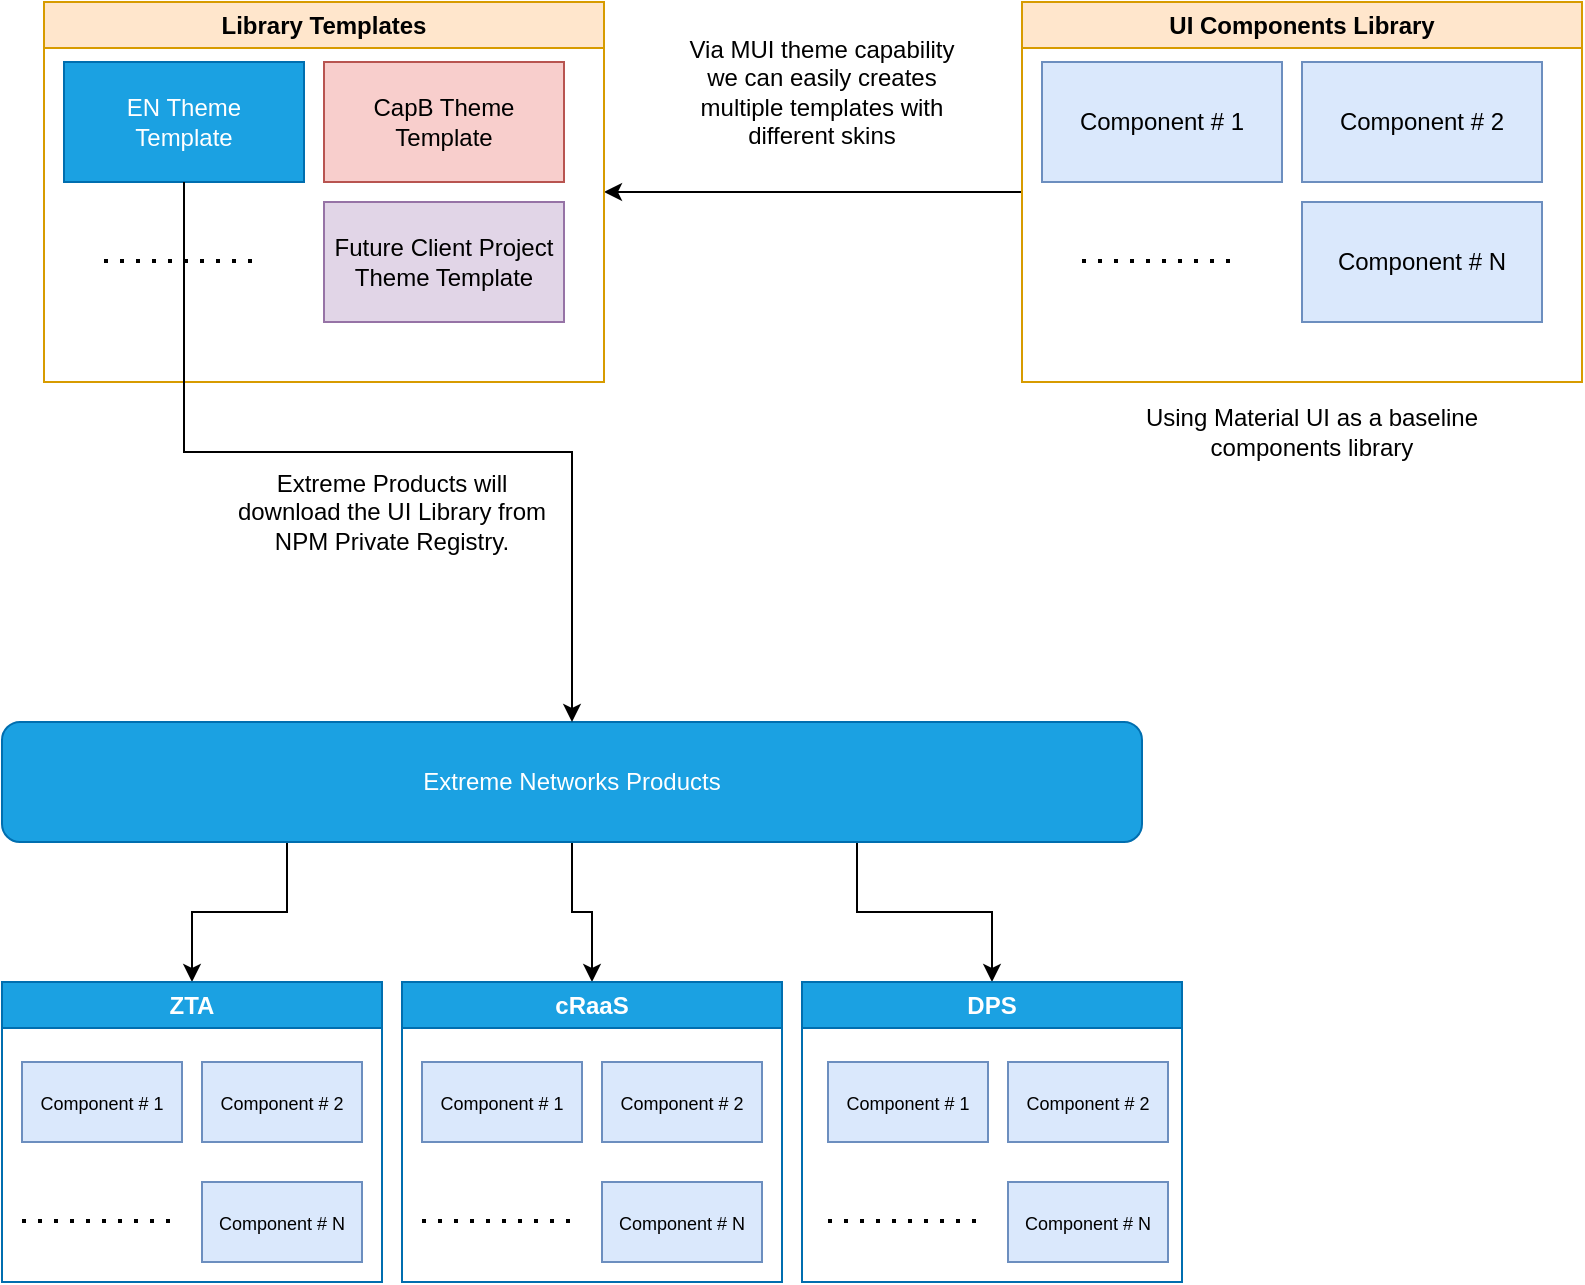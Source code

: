 <mxfile version="21.7.5" type="github">
  <diagram name="Page-1" id="vvhchziqqjNNTEIeycxj">
    <mxGraphModel dx="1434" dy="765" grid="1" gridSize="10" guides="1" tooltips="1" connect="1" arrows="1" fold="1" page="1" pageScale="1" pageWidth="850" pageHeight="1100" math="0" shadow="0">
      <root>
        <mxCell id="0" />
        <mxCell id="1" parent="0" />
        <mxCell id="3qhl_QbXnk2u3cBf2UUI-30" style="edgeStyle=orthogonalEdgeStyle;rounded=0;orthogonalLoop=1;jettySize=auto;html=1;entryX=1;entryY=0.5;entryDx=0;entryDy=0;" edge="1" parent="1" source="3qhl_QbXnk2u3cBf2UUI-2" target="3qhl_QbXnk2u3cBf2UUI-25">
          <mxGeometry relative="1" as="geometry" />
        </mxCell>
        <mxCell id="3qhl_QbXnk2u3cBf2UUI-2" value="UI Components Library" style="swimlane;whiteSpace=wrap;html=1;fillColor=#ffe6cc;strokeColor=#d79b00;" vertex="1" parent="1">
          <mxGeometry x="530" y="40" width="280" height="190" as="geometry" />
        </mxCell>
        <mxCell id="3qhl_QbXnk2u3cBf2UUI-3" value="Component # 1" style="rounded=0;whiteSpace=wrap;html=1;fillColor=#dae8fc;strokeColor=#6c8ebf;" vertex="1" parent="3qhl_QbXnk2u3cBf2UUI-2">
          <mxGeometry x="10" y="30" width="120" height="60" as="geometry" />
        </mxCell>
        <mxCell id="3qhl_QbXnk2u3cBf2UUI-6" value="Component # 2" style="rounded=0;whiteSpace=wrap;html=1;fillColor=#dae8fc;strokeColor=#6c8ebf;" vertex="1" parent="3qhl_QbXnk2u3cBf2UUI-2">
          <mxGeometry x="140" y="30" width="120" height="60" as="geometry" />
        </mxCell>
        <mxCell id="3qhl_QbXnk2u3cBf2UUI-5" value="Component # N" style="rounded=0;whiteSpace=wrap;html=1;fillColor=#dae8fc;strokeColor=#6c8ebf;" vertex="1" parent="3qhl_QbXnk2u3cBf2UUI-2">
          <mxGeometry x="140" y="100" width="120" height="60" as="geometry" />
        </mxCell>
        <mxCell id="3qhl_QbXnk2u3cBf2UUI-8" value="" style="endArrow=none;dashed=1;html=1;dashPattern=1 3;strokeWidth=2;rounded=0;" edge="1" parent="3qhl_QbXnk2u3cBf2UUI-2">
          <mxGeometry width="50" height="50" relative="1" as="geometry">
            <mxPoint x="30" y="129.5" as="sourcePoint" />
            <mxPoint x="110" y="129.5" as="targetPoint" />
            <Array as="points">
              <mxPoint x="70" y="129.5" />
            </Array>
          </mxGeometry>
        </mxCell>
        <mxCell id="3qhl_QbXnk2u3cBf2UUI-14" style="edgeStyle=orthogonalEdgeStyle;rounded=0;orthogonalLoop=1;jettySize=auto;html=1;exitX=0.25;exitY=1;exitDx=0;exitDy=0;entryX=0.5;entryY=0;entryDx=0;entryDy=0;" edge="1" parent="1" source="3qhl_QbXnk2u3cBf2UUI-10" target="3qhl_QbXnk2u3cBf2UUI-11">
          <mxGeometry relative="1" as="geometry" />
        </mxCell>
        <mxCell id="3qhl_QbXnk2u3cBf2UUI-15" style="edgeStyle=orthogonalEdgeStyle;rounded=0;orthogonalLoop=1;jettySize=auto;html=1;entryX=0.5;entryY=0;entryDx=0;entryDy=0;" edge="1" parent="1" source="3qhl_QbXnk2u3cBf2UUI-10" target="3qhl_QbXnk2u3cBf2UUI-12">
          <mxGeometry relative="1" as="geometry">
            <mxPoint x="345" y="520" as="targetPoint" />
          </mxGeometry>
        </mxCell>
        <mxCell id="3qhl_QbXnk2u3cBf2UUI-16" style="edgeStyle=orthogonalEdgeStyle;rounded=0;orthogonalLoop=1;jettySize=auto;html=1;exitX=0.75;exitY=1;exitDx=0;exitDy=0;entryX=0.5;entryY=0;entryDx=0;entryDy=0;" edge="1" parent="1" source="3qhl_QbXnk2u3cBf2UUI-10" target="3qhl_QbXnk2u3cBf2UUI-13">
          <mxGeometry relative="1" as="geometry" />
        </mxCell>
        <mxCell id="3qhl_QbXnk2u3cBf2UUI-10" value="Extreme Networks Products" style="rounded=1;whiteSpace=wrap;html=1;fillColor=#1ba1e2;strokeColor=#006EAF;fontColor=#ffffff;" vertex="1" parent="1">
          <mxGeometry x="20" y="400" width="570" height="60" as="geometry" />
        </mxCell>
        <mxCell id="3qhl_QbXnk2u3cBf2UUI-11" value="ZTA" style="swimlane;whiteSpace=wrap;html=1;fillColor=#1ba1e2;strokeColor=#006EAF;fontColor=#ffffff;" vertex="1" parent="1">
          <mxGeometry x="20" y="530" width="190" height="150" as="geometry" />
        </mxCell>
        <mxCell id="3qhl_QbXnk2u3cBf2UUI-12" value="cRaaS" style="swimlane;whiteSpace=wrap;html=1;fillColor=#1ba1e2;strokeColor=#006EAF;fontColor=#ffffff;" vertex="1" parent="1">
          <mxGeometry x="220" y="530" width="190" height="150" as="geometry" />
        </mxCell>
        <mxCell id="3qhl_QbXnk2u3cBf2UUI-13" value="DPS" style="swimlane;whiteSpace=wrap;html=1;fillColor=#1ba1e2;strokeColor=#006EAF;fontColor=#ffffff;" vertex="1" parent="1">
          <mxGeometry x="420" y="530" width="190" height="150" as="geometry" />
        </mxCell>
        <mxCell id="3qhl_QbXnk2u3cBf2UUI-25" value="Library Templates" style="swimlane;whiteSpace=wrap;html=1;fillColor=#ffe6cc;strokeColor=#d79b00;startSize=23;" vertex="1" parent="1">
          <mxGeometry x="41" y="40" width="280" height="190" as="geometry" />
        </mxCell>
        <mxCell id="3qhl_QbXnk2u3cBf2UUI-26" value="EN Theme &lt;br&gt;Template" style="rounded=0;whiteSpace=wrap;html=1;fillColor=#1ba1e2;strokeColor=#006EAF;fontColor=#ffffff;" vertex="1" parent="3qhl_QbXnk2u3cBf2UUI-25">
          <mxGeometry x="10" y="30" width="120" height="60" as="geometry" />
        </mxCell>
        <mxCell id="3qhl_QbXnk2u3cBf2UUI-27" value="CapB Theme Template" style="rounded=0;whiteSpace=wrap;html=1;fillColor=#f8cecc;strokeColor=#b85450;" vertex="1" parent="3qhl_QbXnk2u3cBf2UUI-25">
          <mxGeometry x="140" y="30" width="120" height="60" as="geometry" />
        </mxCell>
        <mxCell id="3qhl_QbXnk2u3cBf2UUI-28" value="Future Client Project Theme Template" style="rounded=0;whiteSpace=wrap;html=1;fillColor=#e1d5e7;strokeColor=#9673a6;" vertex="1" parent="3qhl_QbXnk2u3cBf2UUI-25">
          <mxGeometry x="140" y="100" width="120" height="60" as="geometry" />
        </mxCell>
        <mxCell id="3qhl_QbXnk2u3cBf2UUI-29" value="" style="endArrow=none;dashed=1;html=1;dashPattern=1 3;strokeWidth=2;rounded=0;" edge="1" parent="3qhl_QbXnk2u3cBf2UUI-25">
          <mxGeometry width="50" height="50" relative="1" as="geometry">
            <mxPoint x="30" y="129.5" as="sourcePoint" />
            <mxPoint x="110" y="129.5" as="targetPoint" />
            <Array as="points">
              <mxPoint x="70" y="129.5" />
            </Array>
          </mxGeometry>
        </mxCell>
        <mxCell id="3qhl_QbXnk2u3cBf2UUI-31" style="edgeStyle=orthogonalEdgeStyle;rounded=0;orthogonalLoop=1;jettySize=auto;html=1;" edge="1" parent="1" source="3qhl_QbXnk2u3cBf2UUI-26" target="3qhl_QbXnk2u3cBf2UUI-10">
          <mxGeometry relative="1" as="geometry" />
        </mxCell>
        <mxCell id="3qhl_QbXnk2u3cBf2UUI-33" value="Via MUI theme capability we can easily creates multiple templates with different skins" style="text;html=1;strokeColor=none;fillColor=none;align=center;verticalAlign=middle;whiteSpace=wrap;rounded=0;" vertex="1" parent="1">
          <mxGeometry x="360" y="70" width="140" height="30" as="geometry" />
        </mxCell>
        <mxCell id="3qhl_QbXnk2u3cBf2UUI-34" value="&lt;font style=&quot;font-size: 9px;&quot;&gt;Component # 1&lt;/font&gt;" style="rounded=0;whiteSpace=wrap;html=1;fillColor=#dae8fc;strokeColor=#6c8ebf;" vertex="1" parent="1">
          <mxGeometry x="30" y="570" width="80" height="40" as="geometry" />
        </mxCell>
        <mxCell id="3qhl_QbXnk2u3cBf2UUI-37" value="" style="endArrow=none;dashed=1;html=1;dashPattern=1 3;strokeWidth=2;rounded=0;" edge="1" parent="1">
          <mxGeometry width="50" height="50" relative="1" as="geometry">
            <mxPoint x="30" y="649.5" as="sourcePoint" />
            <mxPoint x="110" y="649.5" as="targetPoint" />
            <Array as="points">
              <mxPoint x="70" y="649.5" />
            </Array>
          </mxGeometry>
        </mxCell>
        <mxCell id="3qhl_QbXnk2u3cBf2UUI-38" value="&lt;font style=&quot;font-size: 9px;&quot;&gt;Component # 2&lt;/font&gt;" style="rounded=0;whiteSpace=wrap;html=1;fillColor=#dae8fc;strokeColor=#6c8ebf;" vertex="1" parent="1">
          <mxGeometry x="120" y="570" width="80" height="40" as="geometry" />
        </mxCell>
        <mxCell id="3qhl_QbXnk2u3cBf2UUI-39" value="&lt;font style=&quot;font-size: 9px;&quot;&gt;Component # N&lt;/font&gt;" style="rounded=0;whiteSpace=wrap;html=1;fillColor=#dae8fc;strokeColor=#6c8ebf;" vertex="1" parent="1">
          <mxGeometry x="120" y="630" width="80" height="40" as="geometry" />
        </mxCell>
        <mxCell id="3qhl_QbXnk2u3cBf2UUI-40" value="&lt;font style=&quot;font-size: 9px;&quot;&gt;Component # 1&lt;/font&gt;" style="rounded=0;whiteSpace=wrap;html=1;fillColor=#dae8fc;strokeColor=#6c8ebf;" vertex="1" parent="1">
          <mxGeometry x="230" y="570" width="80" height="40" as="geometry" />
        </mxCell>
        <mxCell id="3qhl_QbXnk2u3cBf2UUI-41" value="" style="endArrow=none;dashed=1;html=1;dashPattern=1 3;strokeWidth=2;rounded=0;" edge="1" parent="1">
          <mxGeometry width="50" height="50" relative="1" as="geometry">
            <mxPoint x="230" y="649.5" as="sourcePoint" />
            <mxPoint x="310" y="649.5" as="targetPoint" />
            <Array as="points">
              <mxPoint x="270" y="649.5" />
            </Array>
          </mxGeometry>
        </mxCell>
        <mxCell id="3qhl_QbXnk2u3cBf2UUI-42" value="&lt;font style=&quot;font-size: 9px;&quot;&gt;Component # 2&lt;/font&gt;" style="rounded=0;whiteSpace=wrap;html=1;fillColor=#dae8fc;strokeColor=#6c8ebf;" vertex="1" parent="1">
          <mxGeometry x="320" y="570" width="80" height="40" as="geometry" />
        </mxCell>
        <mxCell id="3qhl_QbXnk2u3cBf2UUI-43" value="&lt;font style=&quot;font-size: 9px;&quot;&gt;Component # N&lt;/font&gt;" style="rounded=0;whiteSpace=wrap;html=1;fillColor=#dae8fc;strokeColor=#6c8ebf;" vertex="1" parent="1">
          <mxGeometry x="320" y="630" width="80" height="40" as="geometry" />
        </mxCell>
        <mxCell id="3qhl_QbXnk2u3cBf2UUI-44" value="&lt;font style=&quot;font-size: 9px;&quot;&gt;Component # 1&lt;/font&gt;" style="rounded=0;whiteSpace=wrap;html=1;fillColor=#dae8fc;strokeColor=#6c8ebf;" vertex="1" parent="1">
          <mxGeometry x="433" y="570" width="80" height="40" as="geometry" />
        </mxCell>
        <mxCell id="3qhl_QbXnk2u3cBf2UUI-45" value="" style="endArrow=none;dashed=1;html=1;dashPattern=1 3;strokeWidth=2;rounded=0;" edge="1" parent="1">
          <mxGeometry width="50" height="50" relative="1" as="geometry">
            <mxPoint x="433" y="649.5" as="sourcePoint" />
            <mxPoint x="513" y="649.5" as="targetPoint" />
            <Array as="points">
              <mxPoint x="473" y="649.5" />
            </Array>
          </mxGeometry>
        </mxCell>
        <mxCell id="3qhl_QbXnk2u3cBf2UUI-46" value="&lt;font style=&quot;font-size: 9px;&quot;&gt;Component # 2&lt;/font&gt;" style="rounded=0;whiteSpace=wrap;html=1;fillColor=#dae8fc;strokeColor=#6c8ebf;" vertex="1" parent="1">
          <mxGeometry x="523" y="570" width="80" height="40" as="geometry" />
        </mxCell>
        <mxCell id="3qhl_QbXnk2u3cBf2UUI-47" value="&lt;font style=&quot;font-size: 9px;&quot;&gt;Component # N&lt;/font&gt;" style="rounded=0;whiteSpace=wrap;html=1;fillColor=#dae8fc;strokeColor=#6c8ebf;" vertex="1" parent="1">
          <mxGeometry x="523" y="630" width="80" height="40" as="geometry" />
        </mxCell>
        <mxCell id="3qhl_QbXnk2u3cBf2UUI-48" value="Extreme Products will download the UI Library from NPM Private Registry." style="text;html=1;strokeColor=none;fillColor=none;align=center;verticalAlign=middle;whiteSpace=wrap;rounded=0;" vertex="1" parent="1">
          <mxGeometry x="130" y="280" width="170" height="30" as="geometry" />
        </mxCell>
        <mxCell id="3qhl_QbXnk2u3cBf2UUI-51" value="Using Material UI as a baseline components library" style="text;html=1;strokeColor=none;fillColor=none;align=center;verticalAlign=middle;whiteSpace=wrap;rounded=0;" vertex="1" parent="1">
          <mxGeometry x="560" y="240" width="230" height="30" as="geometry" />
        </mxCell>
      </root>
    </mxGraphModel>
  </diagram>
</mxfile>
